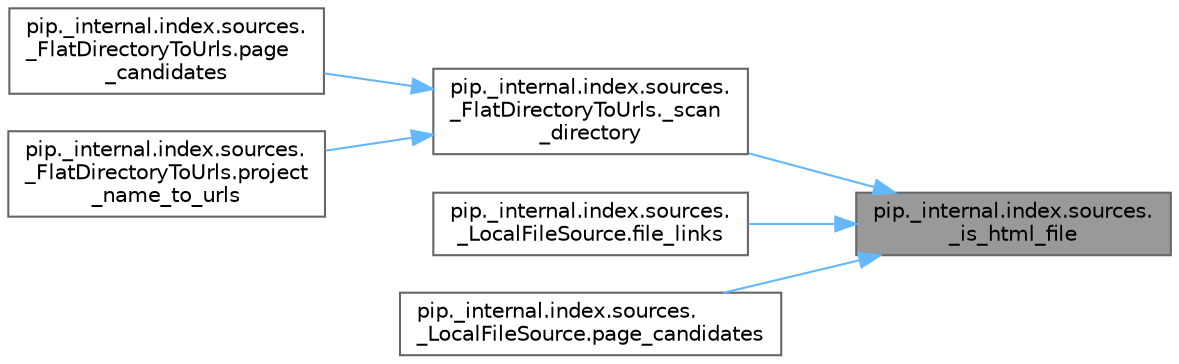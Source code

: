 digraph "pip._internal.index.sources._is_html_file"
{
 // LATEX_PDF_SIZE
  bgcolor="transparent";
  edge [fontname=Helvetica,fontsize=10,labelfontname=Helvetica,labelfontsize=10];
  node [fontname=Helvetica,fontsize=10,shape=box,height=0.2,width=0.4];
  rankdir="RL";
  Node1 [id="Node000001",label="pip._internal.index.sources.\l_is_html_file",height=0.2,width=0.4,color="gray40", fillcolor="grey60", style="filled", fontcolor="black",tooltip=" "];
  Node1 -> Node2 [id="edge1_Node000001_Node000002",dir="back",color="steelblue1",style="solid",tooltip=" "];
  Node2 [id="Node000002",label="pip._internal.index.sources.\l_FlatDirectoryToUrls._scan\l_directory",height=0.2,width=0.4,color="grey40", fillcolor="white", style="filled",URL="$classpip_1_1__internal_1_1index_1_1sources_1_1___flat_directory_to_urls.html#a1b8263588bb20f126be5cb8daae15ac0",tooltip=" "];
  Node2 -> Node3 [id="edge2_Node000002_Node000003",dir="back",color="steelblue1",style="solid",tooltip=" "];
  Node3 [id="Node000003",label="pip._internal.index.sources.\l_FlatDirectoryToUrls.page\l_candidates",height=0.2,width=0.4,color="grey40", fillcolor="white", style="filled",URL="$classpip_1_1__internal_1_1index_1_1sources_1_1___flat_directory_to_urls.html#a3b74c2a63116221fd474d511a9e56849",tooltip=" "];
  Node2 -> Node4 [id="edge3_Node000002_Node000004",dir="back",color="steelblue1",style="solid",tooltip=" "];
  Node4 [id="Node000004",label="pip._internal.index.sources.\l_FlatDirectoryToUrls.project\l_name_to_urls",height=0.2,width=0.4,color="grey40", fillcolor="white", style="filled",URL="$classpip_1_1__internal_1_1index_1_1sources_1_1___flat_directory_to_urls.html#a4485a82c8b5bf46055c5db890e66dc60",tooltip=" "];
  Node1 -> Node5 [id="edge4_Node000001_Node000005",dir="back",color="steelblue1",style="solid",tooltip=" "];
  Node5 [id="Node000005",label="pip._internal.index.sources.\l_LocalFileSource.file_links",height=0.2,width=0.4,color="grey40", fillcolor="white", style="filled",URL="$classpip_1_1__internal_1_1index_1_1sources_1_1___local_file_source.html#ab40635ef667ab8b629dd1b076bcb700c",tooltip=" "];
  Node1 -> Node6 [id="edge5_Node000001_Node000006",dir="back",color="steelblue1",style="solid",tooltip=" "];
  Node6 [id="Node000006",label="pip._internal.index.sources.\l_LocalFileSource.page_candidates",height=0.2,width=0.4,color="grey40", fillcolor="white", style="filled",URL="$classpip_1_1__internal_1_1index_1_1sources_1_1___local_file_source.html#ac2d31f04f65f67c47dfcfc55fd075207",tooltip=" "];
}
